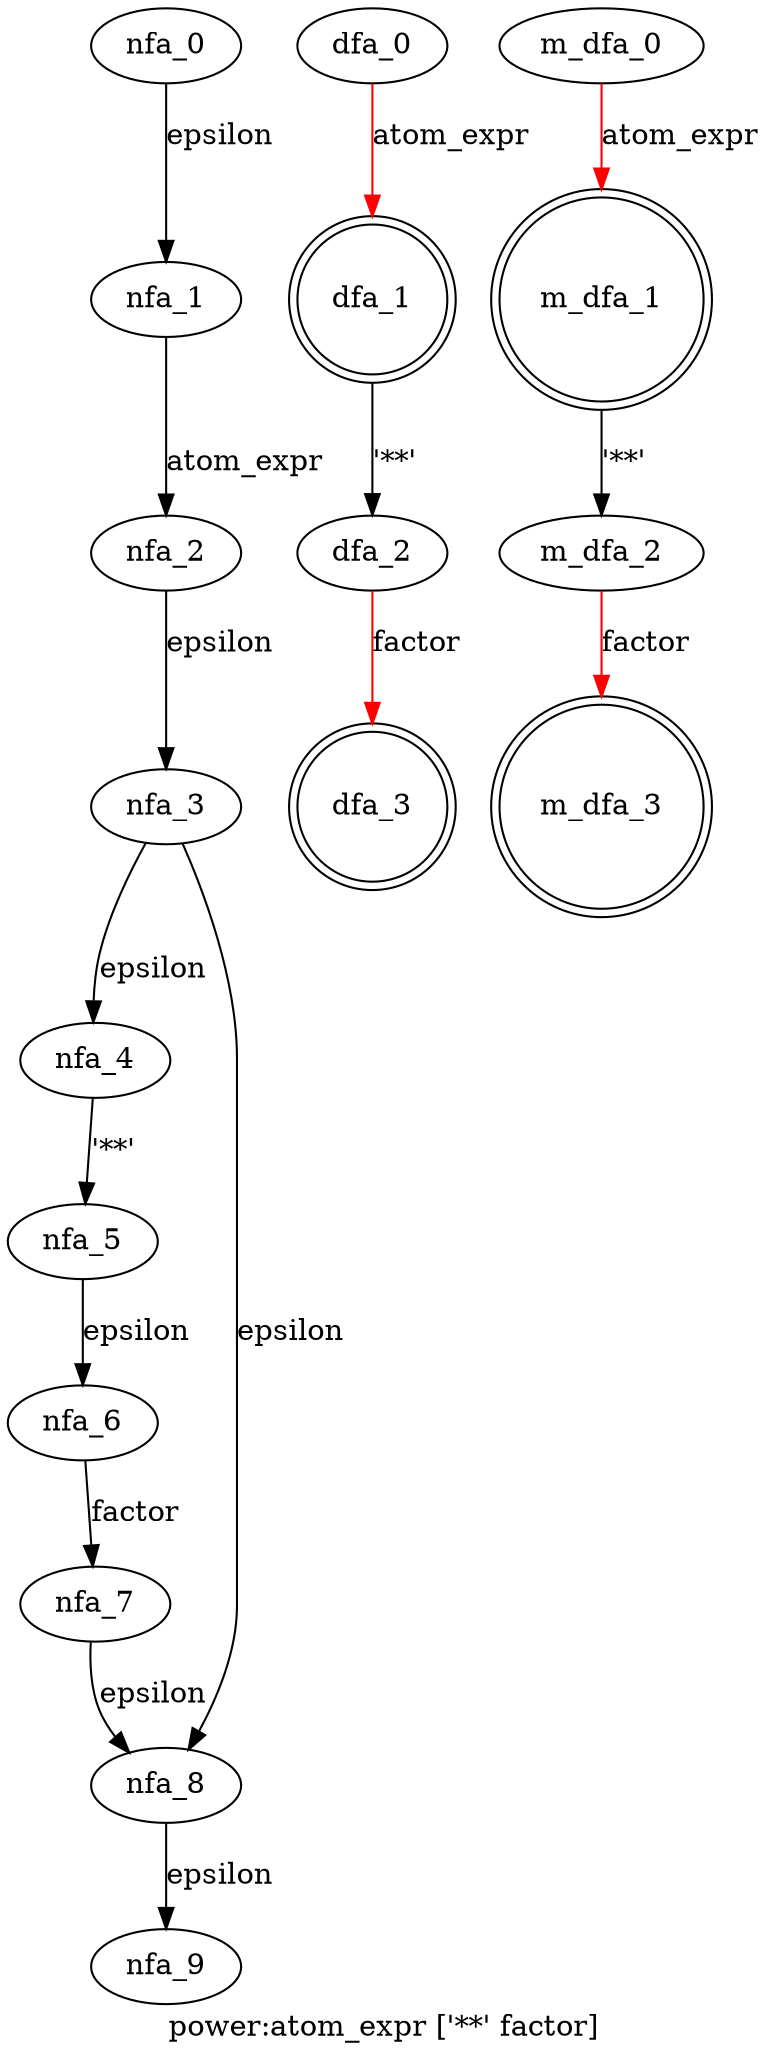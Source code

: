 digraph power {
 graph[label="power:atom_expr ['**' factor]"]
 subgraph power_nfa {
  nfa_0->nfa_1[label="epsilon"]
  nfa_1->nfa_2[label="atom_expr"]
  nfa_2->nfa_3[label="epsilon"]
  nfa_3->nfa_4[label="epsilon"]
  nfa_4->nfa_5[label="'**'"]
  nfa_5->nfa_6[label="epsilon"]
  nfa_6->nfa_7[label="factor"]
  nfa_7->nfa_8[label="epsilon"]
  nfa_8->nfa_9[label="epsilon"]
  nfa_3->nfa_8[label="epsilon"]
  }
 subgraph power_dfa {
  dfa_0->dfa_1[label="atom_expr",color=red]
  dfa_1->dfa_2[label="'**'"]
  dfa_2->dfa_3[label="factor",color=red]
  dfa_1[shape=doublecircle]
  dfa_3[shape=doublecircle]
  }
 subgraph power_m_dfa {
  m_dfa_0->m_dfa_1[label="atom_expr",color=red]
  m_dfa_1->m_dfa_2[label="'**'"]
  m_dfa_2->m_dfa_3[label="factor",color=red]
  m_dfa_1[shape=doublecircle]
  m_dfa_3[shape=doublecircle]
  }
}
